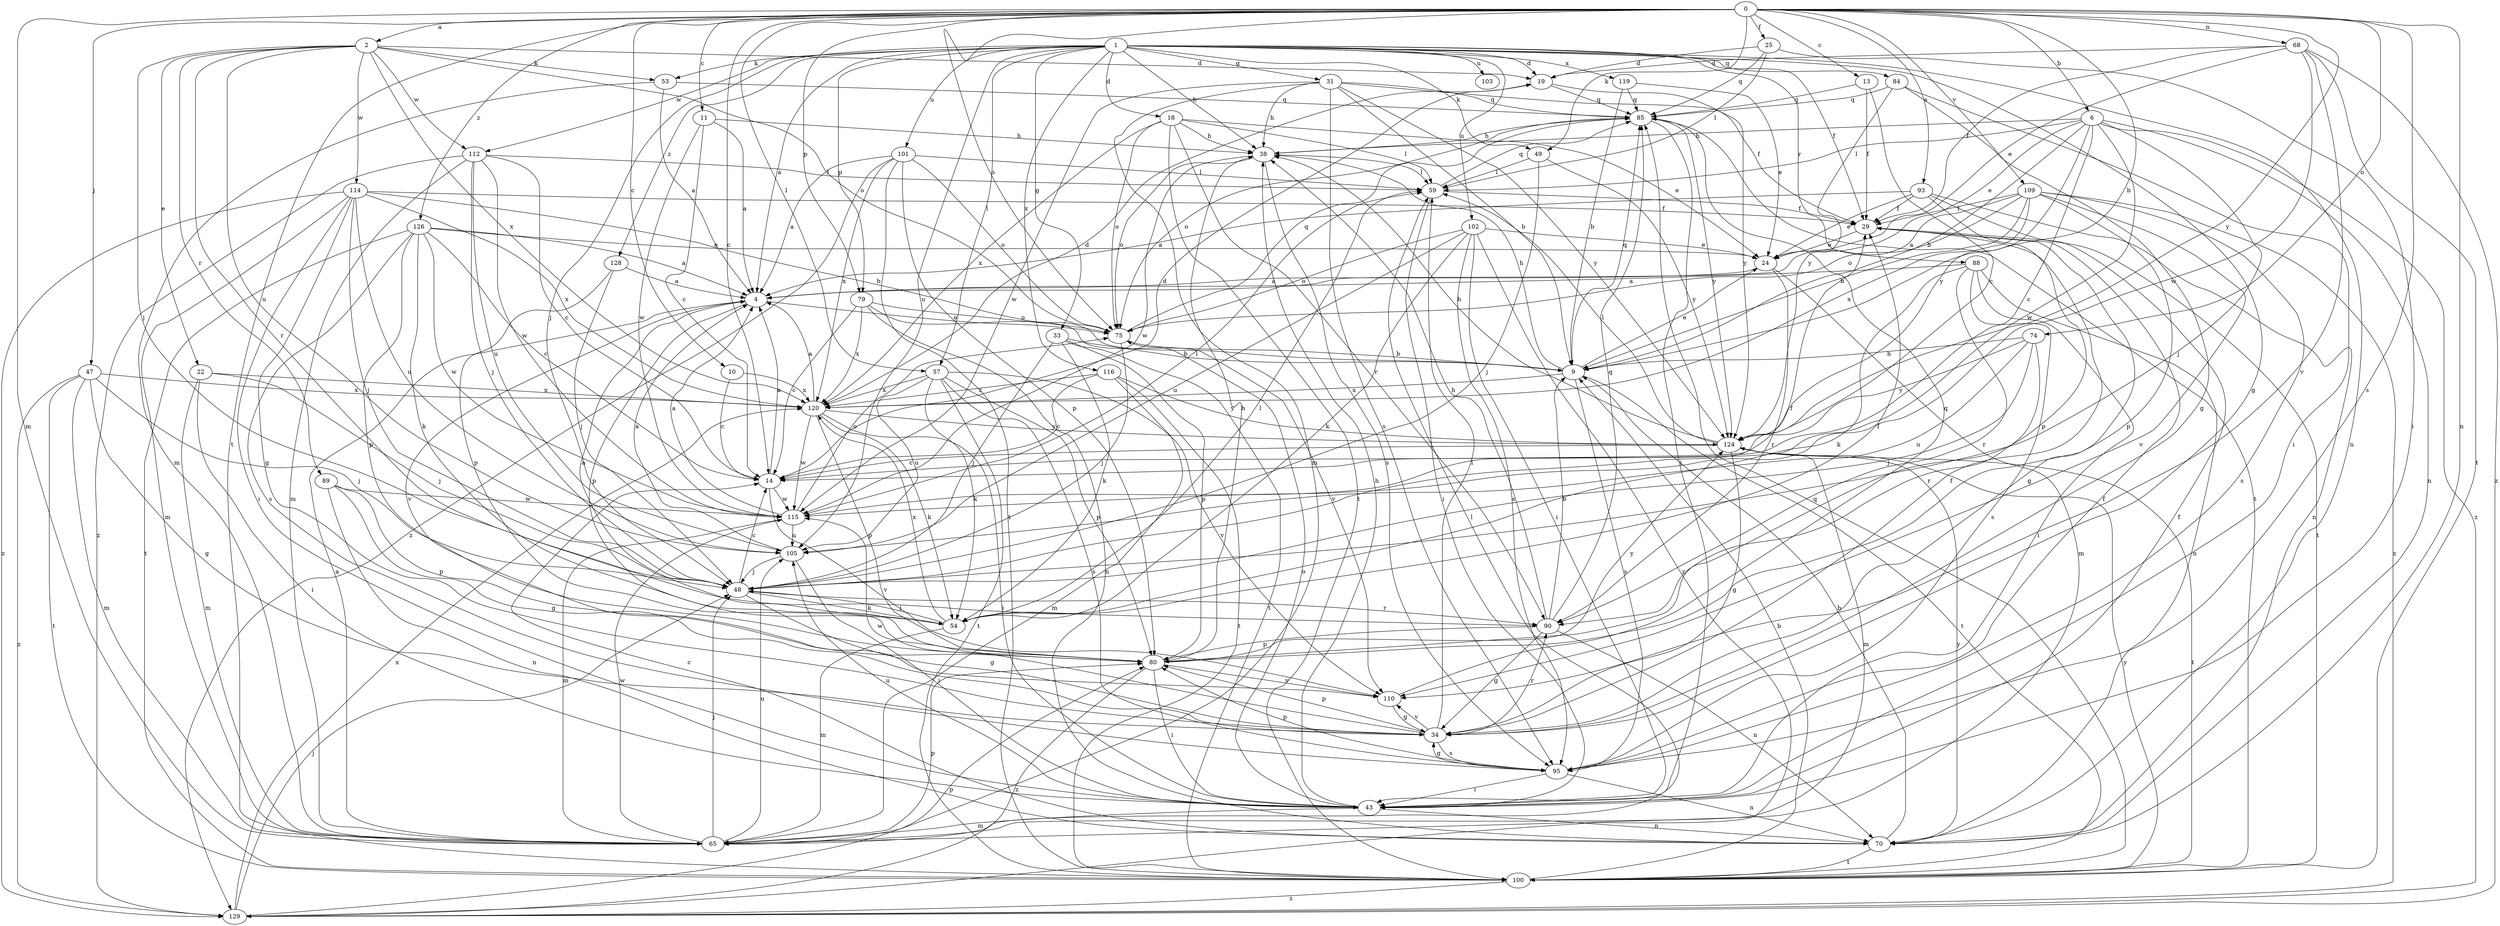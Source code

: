 strict digraph  {
0;
1;
2;
4;
6;
9;
10;
11;
13;
14;
18;
19;
22;
24;
25;
29;
31;
33;
34;
38;
43;
47;
48;
49;
53;
54;
57;
59;
65;
68;
70;
74;
75;
79;
80;
84;
85;
88;
89;
90;
93;
95;
100;
101;
102;
103;
105;
109;
110;
112;
114;
115;
116;
119;
120;
124;
126;
128;
129;
0 -> 2  [label=a];
0 -> 6  [label=b];
0 -> 9  [label=b];
0 -> 10  [label=c];
0 -> 11  [label=c];
0 -> 13  [label=c];
0 -> 14  [label=c];
0 -> 25  [label=f];
0 -> 47  [label=j];
0 -> 49  [label=k];
0 -> 57  [label=l];
0 -> 65  [label=m];
0 -> 68  [label=n];
0 -> 70  [label=n];
0 -> 74  [label=o];
0 -> 75  [label=o];
0 -> 79  [label=p];
0 -> 93  [label=s];
0 -> 95  [label=s];
0 -> 100  [label=t];
0 -> 109  [label=v];
0 -> 124  [label=y];
0 -> 126  [label=z];
1 -> 4  [label=a];
1 -> 18  [label=d];
1 -> 19  [label=d];
1 -> 29  [label=f];
1 -> 31  [label=g];
1 -> 33  [label=g];
1 -> 34  [label=g];
1 -> 38  [label=h];
1 -> 48  [label=j];
1 -> 49  [label=k];
1 -> 53  [label=k];
1 -> 57  [label=l];
1 -> 70  [label=n];
1 -> 79  [label=p];
1 -> 84  [label=q];
1 -> 88  [label=r];
1 -> 101  [label=u];
1 -> 102  [label=u];
1 -> 103  [label=u];
1 -> 105  [label=u];
1 -> 112  [label=w];
1 -> 116  [label=x];
1 -> 119  [label=x];
1 -> 128  [label=z];
2 -> 19  [label=d];
2 -> 22  [label=e];
2 -> 48  [label=j];
2 -> 53  [label=k];
2 -> 75  [label=o];
2 -> 89  [label=r];
2 -> 90  [label=r];
2 -> 105  [label=u];
2 -> 112  [label=w];
2 -> 114  [label=w];
2 -> 120  [label=x];
4 -> 75  [label=o];
4 -> 80  [label=p];
4 -> 110  [label=v];
6 -> 9  [label=b];
6 -> 14  [label=c];
6 -> 24  [label=e];
6 -> 38  [label=h];
6 -> 48  [label=j];
6 -> 59  [label=l];
6 -> 70  [label=n];
6 -> 115  [label=w];
6 -> 124  [label=y];
6 -> 129  [label=z];
9 -> 24  [label=e];
9 -> 38  [label=h];
9 -> 85  [label=q];
9 -> 95  [label=s];
9 -> 100  [label=t];
9 -> 120  [label=x];
10 -> 14  [label=c];
10 -> 120  [label=x];
11 -> 4  [label=a];
11 -> 14  [label=c];
11 -> 38  [label=h];
11 -> 115  [label=w];
13 -> 14  [label=c];
13 -> 29  [label=f];
13 -> 85  [label=q];
14 -> 4  [label=a];
14 -> 19  [label=d];
14 -> 110  [label=v];
14 -> 115  [label=w];
18 -> 24  [label=e];
18 -> 38  [label=h];
18 -> 59  [label=l];
18 -> 75  [label=o];
18 -> 90  [label=r];
18 -> 100  [label=t];
18 -> 120  [label=x];
19 -> 85  [label=q];
19 -> 124  [label=y];
22 -> 43  [label=i];
22 -> 48  [label=j];
22 -> 65  [label=m];
22 -> 120  [label=x];
24 -> 4  [label=a];
24 -> 65  [label=m];
24 -> 90  [label=r];
25 -> 19  [label=d];
25 -> 43  [label=i];
25 -> 59  [label=l];
25 -> 85  [label=q];
29 -> 24  [label=e];
29 -> 34  [label=g];
31 -> 9  [label=b];
31 -> 29  [label=f];
31 -> 38  [label=h];
31 -> 65  [label=m];
31 -> 85  [label=q];
31 -> 95  [label=s];
31 -> 115  [label=w];
31 -> 124  [label=y];
33 -> 9  [label=b];
33 -> 48  [label=j];
33 -> 54  [label=k];
33 -> 80  [label=p];
33 -> 100  [label=t];
34 -> 29  [label=f];
34 -> 59  [label=l];
34 -> 80  [label=p];
34 -> 90  [label=r];
34 -> 95  [label=s];
34 -> 110  [label=v];
34 -> 115  [label=w];
38 -> 59  [label=l];
38 -> 75  [label=o];
38 -> 95  [label=s];
38 -> 115  [label=w];
43 -> 29  [label=f];
43 -> 38  [label=h];
43 -> 65  [label=m];
43 -> 70  [label=n];
43 -> 75  [label=o];
43 -> 105  [label=u];
47 -> 34  [label=g];
47 -> 48  [label=j];
47 -> 65  [label=m];
47 -> 100  [label=t];
47 -> 120  [label=x];
47 -> 129  [label=z];
48 -> 14  [label=c];
48 -> 29  [label=f];
48 -> 34  [label=g];
48 -> 54  [label=k];
48 -> 90  [label=r];
49 -> 48  [label=j];
49 -> 59  [label=l];
49 -> 124  [label=y];
53 -> 4  [label=a];
53 -> 65  [label=m];
53 -> 85  [label=q];
54 -> 4  [label=a];
54 -> 29  [label=f];
54 -> 48  [label=j];
54 -> 59  [label=l];
54 -> 65  [label=m];
54 -> 120  [label=x];
57 -> 54  [label=k];
57 -> 80  [label=p];
57 -> 95  [label=s];
57 -> 100  [label=t];
57 -> 105  [label=u];
57 -> 110  [label=v];
57 -> 120  [label=x];
59 -> 29  [label=f];
59 -> 43  [label=i];
59 -> 85  [label=q];
65 -> 4  [label=a];
65 -> 48  [label=j];
65 -> 59  [label=l];
65 -> 80  [label=p];
65 -> 105  [label=u];
65 -> 115  [label=w];
68 -> 19  [label=d];
68 -> 24  [label=e];
68 -> 29  [label=f];
68 -> 100  [label=t];
68 -> 110  [label=v];
68 -> 115  [label=w];
68 -> 129  [label=z];
70 -> 9  [label=b];
70 -> 14  [label=c];
70 -> 100  [label=t];
70 -> 124  [label=y];
74 -> 9  [label=b];
74 -> 48  [label=j];
74 -> 90  [label=r];
74 -> 105  [label=u];
74 -> 124  [label=y];
75 -> 9  [label=b];
75 -> 48  [label=j];
75 -> 85  [label=q];
79 -> 14  [label=c];
79 -> 70  [label=n];
79 -> 75  [label=o];
79 -> 110  [label=v];
79 -> 120  [label=x];
80 -> 38  [label=h];
80 -> 43  [label=i];
80 -> 110  [label=v];
80 -> 124  [label=y];
80 -> 129  [label=z];
84 -> 34  [label=g];
84 -> 43  [label=i];
84 -> 85  [label=q];
84 -> 124  [label=y];
85 -> 38  [label=h];
85 -> 43  [label=i];
85 -> 75  [label=o];
85 -> 100  [label=t];
85 -> 124  [label=y];
88 -> 4  [label=a];
88 -> 43  [label=i];
88 -> 54  [label=k];
88 -> 70  [label=n];
88 -> 90  [label=r];
88 -> 95  [label=s];
89 -> 34  [label=g];
89 -> 70  [label=n];
89 -> 80  [label=p];
89 -> 115  [label=w];
90 -> 9  [label=b];
90 -> 34  [label=g];
90 -> 38  [label=h];
90 -> 70  [label=n];
90 -> 80  [label=p];
90 -> 85  [label=q];
93 -> 4  [label=a];
93 -> 24  [label=e];
93 -> 29  [label=f];
93 -> 70  [label=n];
93 -> 80  [label=p];
93 -> 100  [label=t];
95 -> 29  [label=f];
95 -> 34  [label=g];
95 -> 43  [label=i];
95 -> 70  [label=n];
95 -> 80  [label=p];
100 -> 9  [label=b];
100 -> 85  [label=q];
100 -> 124  [label=y];
100 -> 129  [label=z];
101 -> 4  [label=a];
101 -> 59  [label=l];
101 -> 75  [label=o];
101 -> 80  [label=p];
101 -> 100  [label=t];
101 -> 120  [label=x];
101 -> 129  [label=z];
102 -> 24  [label=e];
102 -> 43  [label=i];
102 -> 54  [label=k];
102 -> 75  [label=o];
102 -> 95  [label=s];
102 -> 105  [label=u];
102 -> 129  [label=z];
105 -> 4  [label=a];
105 -> 43  [label=i];
105 -> 48  [label=j];
109 -> 4  [label=a];
109 -> 9  [label=b];
109 -> 29  [label=f];
109 -> 75  [label=o];
109 -> 80  [label=p];
109 -> 95  [label=s];
109 -> 110  [label=v];
109 -> 120  [label=x];
109 -> 129  [label=z];
110 -> 34  [label=g];
110 -> 85  [label=q];
112 -> 14  [label=c];
112 -> 48  [label=j];
112 -> 59  [label=l];
112 -> 65  [label=m];
112 -> 105  [label=u];
112 -> 115  [label=w];
112 -> 129  [label=z];
114 -> 9  [label=b];
114 -> 29  [label=f];
114 -> 34  [label=g];
114 -> 43  [label=i];
114 -> 48  [label=j];
114 -> 65  [label=m];
114 -> 105  [label=u];
114 -> 120  [label=x];
114 -> 129  [label=z];
115 -> 4  [label=a];
115 -> 59  [label=l];
115 -> 65  [label=m];
115 -> 75  [label=o];
115 -> 105  [label=u];
116 -> 14  [label=c];
116 -> 65  [label=m];
116 -> 100  [label=t];
116 -> 120  [label=x];
116 -> 124  [label=y];
119 -> 9  [label=b];
119 -> 24  [label=e];
119 -> 85  [label=q];
120 -> 4  [label=a];
120 -> 19  [label=d];
120 -> 43  [label=i];
120 -> 54  [label=k];
120 -> 80  [label=p];
120 -> 115  [label=w];
120 -> 124  [label=y];
124 -> 14  [label=c];
124 -> 34  [label=g];
124 -> 38  [label=h];
124 -> 59  [label=l];
124 -> 65  [label=m];
124 -> 100  [label=t];
126 -> 4  [label=a];
126 -> 14  [label=c];
126 -> 24  [label=e];
126 -> 54  [label=k];
126 -> 80  [label=p];
126 -> 95  [label=s];
126 -> 100  [label=t];
126 -> 115  [label=w];
128 -> 4  [label=a];
128 -> 48  [label=j];
128 -> 80  [label=p];
129 -> 48  [label=j];
129 -> 80  [label=p];
129 -> 120  [label=x];
}
